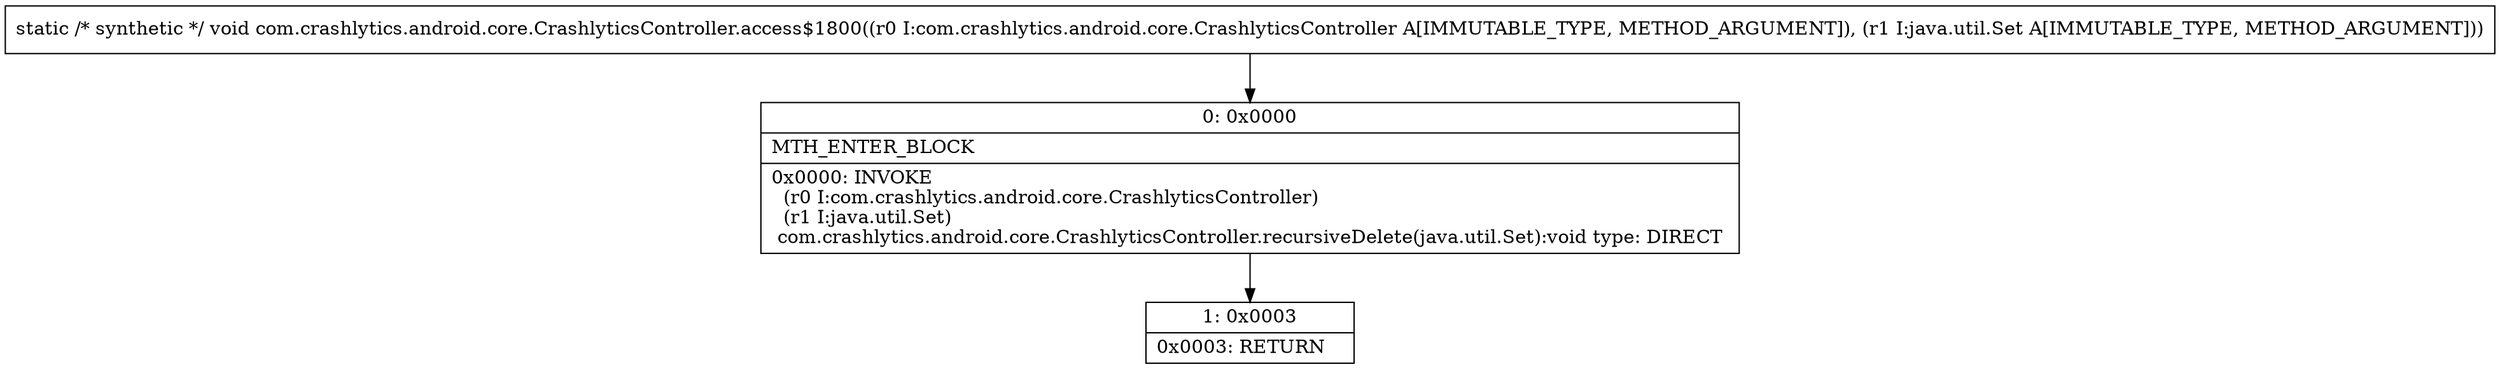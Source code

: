 digraph "CFG forcom.crashlytics.android.core.CrashlyticsController.access$1800(Lcom\/crashlytics\/android\/core\/CrashlyticsController;Ljava\/util\/Set;)V" {
Node_0 [shape=record,label="{0\:\ 0x0000|MTH_ENTER_BLOCK\l|0x0000: INVOKE  \l  (r0 I:com.crashlytics.android.core.CrashlyticsController)\l  (r1 I:java.util.Set)\l com.crashlytics.android.core.CrashlyticsController.recursiveDelete(java.util.Set):void type: DIRECT \l}"];
Node_1 [shape=record,label="{1\:\ 0x0003|0x0003: RETURN   \l}"];
MethodNode[shape=record,label="{static \/* synthetic *\/ void com.crashlytics.android.core.CrashlyticsController.access$1800((r0 I:com.crashlytics.android.core.CrashlyticsController A[IMMUTABLE_TYPE, METHOD_ARGUMENT]), (r1 I:java.util.Set A[IMMUTABLE_TYPE, METHOD_ARGUMENT])) }"];
MethodNode -> Node_0;
Node_0 -> Node_1;
}

